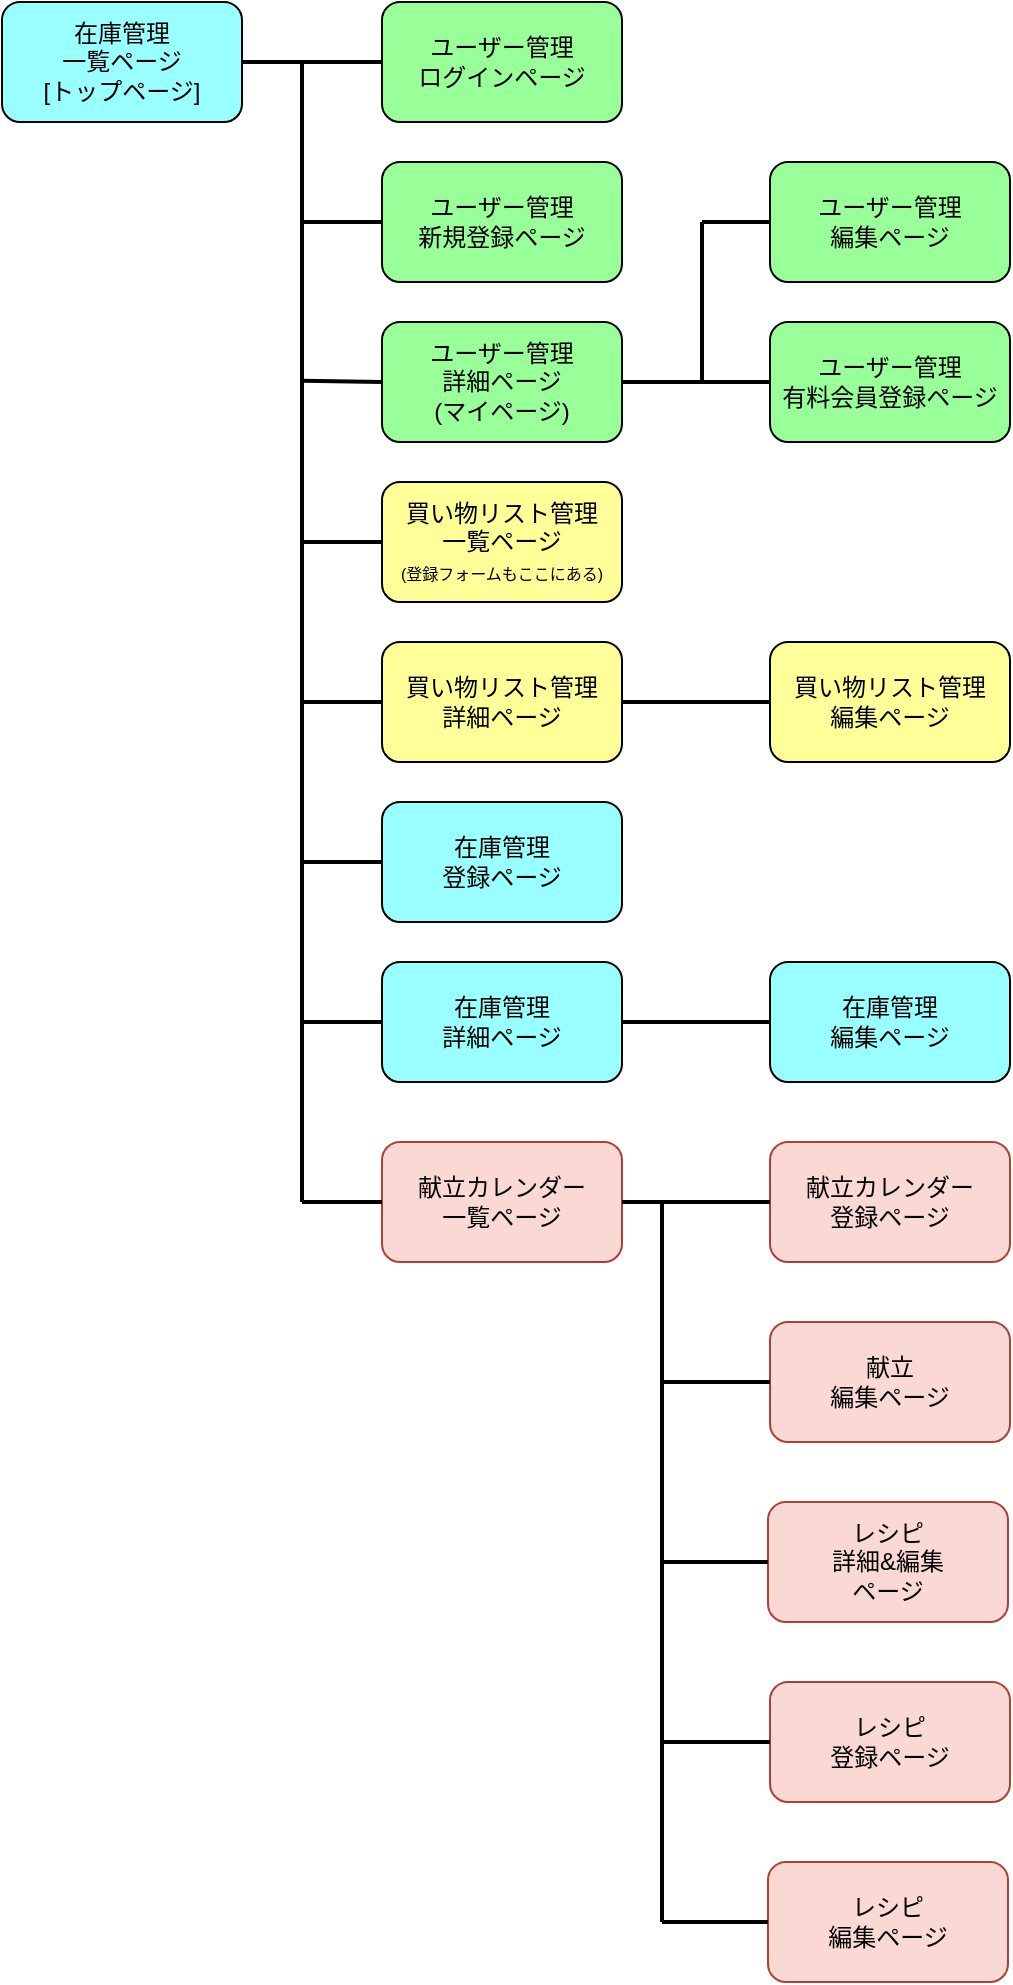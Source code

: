 <mxfile>
    <diagram id="yXyanEjmROGWD-xDLfKi" name="案1">
        <mxGraphModel dx="385" dy="220" grid="1" gridSize="10" guides="1" tooltips="1" connect="1" arrows="1" fold="1" page="1" pageScale="1" pageWidth="827" pageHeight="1169" math="0" shadow="0">
            <root>
                <mxCell id="0"/>
                <mxCell id="1" parent="0"/>
                <mxCell id="27" value="在庫管理&lt;br&gt;一覧ページ&lt;br&gt;[トップページ]" style="rounded=1;whiteSpace=wrap;html=1;fillColor=#99FFFF;labelBackgroundColor=none;fontColor=#000000;" parent="1" vertex="1">
                    <mxGeometry x="30" y="60" width="120" height="60" as="geometry"/>
                </mxCell>
                <mxCell id="28" value="" style="endArrow=none;html=1;fontColor=#000000;fontSize=14;strokeWidth=2;exitX=1;exitY=0.5;exitDx=0;exitDy=0;entryX=0;entryY=0.5;entryDx=0;entryDy=0;" parent="1" source="27" target="29" edge="1">
                    <mxGeometry width="50" height="50" relative="1" as="geometry">
                        <mxPoint x="65" y="370" as="sourcePoint"/>
                        <mxPoint x="210" y="90" as="targetPoint"/>
                    </mxGeometry>
                </mxCell>
                <mxCell id="29" value="ユーザー管理&lt;br&gt;ログインページ" style="rounded=1;whiteSpace=wrap;html=1;fillColor=#99FF99;labelBackgroundColor=none;fontColor=#000000;" parent="1" vertex="1">
                    <mxGeometry x="220" y="60" width="120" height="60" as="geometry"/>
                </mxCell>
                <mxCell id="33" value="在庫管理&lt;br&gt;登録ページ" style="rounded=1;whiteSpace=wrap;html=1;fillColor=#99FFFF;labelBackgroundColor=none;fontColor=#000000;" parent="1" vertex="1">
                    <mxGeometry x="220" y="460" width="120" height="60" as="geometry"/>
                </mxCell>
                <mxCell id="105" value="ユーザー管理&lt;br&gt;新規登録ページ" style="rounded=1;whiteSpace=wrap;html=1;fillColor=#99FF99;labelBackgroundColor=none;fontColor=#000000;" parent="1" vertex="1">
                    <mxGeometry x="220" y="140" width="120" height="60" as="geometry"/>
                </mxCell>
                <mxCell id="106" value="ユーザー管理&lt;br&gt;詳細ページ&lt;br&gt;(マイページ)" style="rounded=1;whiteSpace=wrap;html=1;fillColor=#99FF99;labelBackgroundColor=none;fontColor=#000000;" parent="1" vertex="1">
                    <mxGeometry x="220" y="220" width="120" height="60" as="geometry"/>
                </mxCell>
                <mxCell id="108" value="" style="endArrow=none;html=1;fontColor=#000000;fontSize=14;strokeWidth=2;" parent="1" edge="1">
                    <mxGeometry width="50" height="50" relative="1" as="geometry">
                        <mxPoint x="180" y="660" as="sourcePoint"/>
                        <mxPoint x="180" y="90" as="targetPoint"/>
                    </mxGeometry>
                </mxCell>
                <mxCell id="109" value="" style="endArrow=none;html=1;fontColor=#000000;fontSize=14;strokeWidth=2;exitX=0;exitY=0.5;exitDx=0;exitDy=0;" parent="1" source="105" edge="1">
                    <mxGeometry width="50" height="50" relative="1" as="geometry">
                        <mxPoint x="210" y="170" as="sourcePoint"/>
                        <mxPoint x="180" y="170" as="targetPoint"/>
                    </mxGeometry>
                </mxCell>
                <mxCell id="110" value="" style="endArrow=none;html=1;fontColor=#000000;fontSize=14;strokeWidth=2;exitX=0;exitY=0.5;exitDx=0;exitDy=0;" parent="1" source="106" edge="1">
                    <mxGeometry width="50" height="50" relative="1" as="geometry">
                        <mxPoint x="210" y="249" as="sourcePoint"/>
                        <mxPoint x="180" y="249.41" as="targetPoint"/>
                    </mxGeometry>
                </mxCell>
                <mxCell id="117" value="" style="endArrow=none;html=1;fontColor=#000000;fontSize=14;strokeWidth=2;exitX=0;exitY=0.5;exitDx=0;exitDy=0;" parent="1" source="178" edge="1">
                    <mxGeometry width="50" height="50" relative="1" as="geometry">
                        <mxPoint x="200" y="410" as="sourcePoint"/>
                        <mxPoint x="180" y="330" as="targetPoint"/>
                    </mxGeometry>
                </mxCell>
                <mxCell id="118" value="在庫管理&lt;br&gt;詳細ページ" style="rounded=1;whiteSpace=wrap;html=1;fillColor=#99FFFF;labelBackgroundColor=none;fontColor=#000000;" parent="1" vertex="1">
                    <mxGeometry x="220" y="540" width="120" height="60" as="geometry"/>
                </mxCell>
                <mxCell id="119" value="在庫管理&lt;br&gt;編集ページ" style="rounded=1;whiteSpace=wrap;html=1;fillColor=#99FFFF;labelBackgroundColor=none;fontColor=#000000;" parent="1" vertex="1">
                    <mxGeometry x="414" y="540" width="120" height="60" as="geometry"/>
                </mxCell>
                <mxCell id="120" value="" style="endArrow=none;html=1;fontColor=#000000;fontSize=14;strokeWidth=2;entryX=1;entryY=0.5;entryDx=0;entryDy=0;exitX=0;exitY=0.5;exitDx=0;exitDy=0;" parent="1" source="119" target="118" edge="1">
                    <mxGeometry width="50" height="50" relative="1" as="geometry">
                        <mxPoint x="420" y="570" as="sourcePoint"/>
                        <mxPoint x="370" y="569.29" as="targetPoint"/>
                    </mxGeometry>
                </mxCell>
                <mxCell id="123" value="ユーザー管理&lt;br&gt;有料会員登録ページ" style="rounded=1;whiteSpace=wrap;html=1;fillColor=#99FF99;labelBackgroundColor=none;fontColor=#000000;" parent="1" vertex="1">
                    <mxGeometry x="414" y="220" width="120" height="60" as="geometry"/>
                </mxCell>
                <mxCell id="124" value="" style="endArrow=none;html=1;fontColor=#000000;fontSize=14;strokeWidth=2;exitX=0;exitY=0.5;exitDx=0;exitDy=0;entryX=1;entryY=0.5;entryDx=0;entryDy=0;" parent="1" source="123" target="106" edge="1">
                    <mxGeometry width="50" height="50" relative="1" as="geometry">
                        <mxPoint x="490" y="420" as="sourcePoint"/>
                        <mxPoint x="350" y="419.29" as="targetPoint"/>
                    </mxGeometry>
                </mxCell>
                <mxCell id="178" value="買い物リスト管理&lt;br&gt;一覧ページ&lt;br&gt;&lt;font style=&quot;font-size: 8px;&quot;&gt;(登録フォームもここにある)&lt;/font&gt;" style="rounded=1;whiteSpace=wrap;html=1;fillColor=#FFFF99;labelBackgroundColor=none;fontColor=#000000;" parent="1" vertex="1">
                    <mxGeometry x="220" y="300" width="120" height="60" as="geometry"/>
                </mxCell>
                <mxCell id="179" value="買い物リスト管理&lt;br&gt;詳細ページ" style="rounded=1;whiteSpace=wrap;html=1;fillColor=#FFFF99;labelBackgroundColor=none;fontColor=#000000;" parent="1" vertex="1">
                    <mxGeometry x="220" y="380" width="120" height="60" as="geometry"/>
                </mxCell>
                <mxCell id="185" value="" style="endArrow=none;html=1;fontColor=#000000;fontSize=14;strokeWidth=2;exitX=0;exitY=0.5;exitDx=0;exitDy=0;" parent="1" source="179" edge="1">
                    <mxGeometry width="50" height="50" relative="1" as="geometry">
                        <mxPoint x="210" y="490" as="sourcePoint"/>
                        <mxPoint x="180" y="410" as="targetPoint"/>
                    </mxGeometry>
                </mxCell>
                <mxCell id="188" value="" style="endArrow=none;html=1;fontColor=#000000;fontSize=14;strokeWidth=2;exitX=0;exitY=0.5;exitDx=0;exitDy=0;" parent="1" source="33" edge="1">
                    <mxGeometry width="50" height="50" relative="1" as="geometry">
                        <mxPoint x="210" y="570" as="sourcePoint"/>
                        <mxPoint x="180" y="490" as="targetPoint"/>
                    </mxGeometry>
                </mxCell>
                <mxCell id="193" value="" style="endArrow=none;html=1;fontColor=#000000;fontSize=14;strokeWidth=2;exitX=0;exitY=0.5;exitDx=0;exitDy=0;" parent="1" source="118" edge="1">
                    <mxGeometry width="50" height="50" relative="1" as="geometry">
                        <mxPoint x="210" y="640" as="sourcePoint"/>
                        <mxPoint x="180" y="570" as="targetPoint"/>
                    </mxGeometry>
                </mxCell>
                <mxCell id="202" value="ユーザー管理&lt;br&gt;編集ページ" style="rounded=1;whiteSpace=wrap;html=1;fillColor=#99FF99;labelBackgroundColor=none;fontColor=#000000;" parent="1" vertex="1">
                    <mxGeometry x="414" y="140" width="120" height="60" as="geometry"/>
                </mxCell>
                <mxCell id="203" value="" style="endArrow=none;html=1;fontColor=#000000;fontSize=14;strokeWidth=2;" parent="1" edge="1">
                    <mxGeometry width="50" height="50" relative="1" as="geometry">
                        <mxPoint x="380" y="170" as="sourcePoint"/>
                        <mxPoint x="380" y="250" as="targetPoint"/>
                    </mxGeometry>
                </mxCell>
                <mxCell id="204" value="" style="endArrow=none;html=1;fontColor=#000000;fontSize=14;strokeWidth=2;entryX=0;entryY=0.5;entryDx=0;entryDy=0;" parent="1" target="202" edge="1">
                    <mxGeometry width="50" height="50" relative="1" as="geometry">
                        <mxPoint x="380" y="170" as="sourcePoint"/>
                        <mxPoint x="410" y="170" as="targetPoint"/>
                    </mxGeometry>
                </mxCell>
                <mxCell id="207" value="買い物リスト管理&lt;br&gt;編集ページ" style="rounded=1;whiteSpace=wrap;html=1;fillColor=#FFFF99;labelBackgroundColor=none;fontColor=#000000;" parent="1" vertex="1">
                    <mxGeometry x="414" y="380" width="120" height="60" as="geometry"/>
                </mxCell>
                <mxCell id="208" value="" style="endArrow=none;html=1;fontColor=#000000;fontSize=14;strokeWidth=2;entryX=1;entryY=0.5;entryDx=0;entryDy=0;exitX=0;exitY=0.5;exitDx=0;exitDy=0;" parent="1" source="207" target="179" edge="1">
                    <mxGeometry width="50" height="50" relative="1" as="geometry">
                        <mxPoint x="420" y="410" as="sourcePoint"/>
                        <mxPoint x="344" y="60" as="targetPoint"/>
                    </mxGeometry>
                </mxCell>
                <mxCell id="210" value="献立カレンダー&lt;br&gt;一覧ページ" style="rounded=1;whiteSpace=wrap;html=1;fillColor=#fad9d5;labelBackgroundColor=none;strokeColor=#ae4132;fontColor=#000000;" vertex="1" parent="1">
                    <mxGeometry x="220" y="630" width="120" height="60" as="geometry"/>
                </mxCell>
                <mxCell id="211" value="" style="endArrow=none;html=1;fontColor=#000000;fontSize=14;strokeWidth=2;exitX=0;exitY=0.5;exitDx=0;exitDy=0;" edge="1" parent="1" source="210">
                    <mxGeometry width="50" height="50" relative="1" as="geometry">
                        <mxPoint x="230" y="580" as="sourcePoint"/>
                        <mxPoint x="180" y="660" as="targetPoint"/>
                    </mxGeometry>
                </mxCell>
                <mxCell id="212" value="レシピ&lt;br&gt;登録ページ" style="rounded=1;whiteSpace=wrap;html=1;fillColor=#fad9d5;labelBackgroundColor=none;strokeColor=#ae4132;fontColor=#000000;" vertex="1" parent="1">
                    <mxGeometry x="414" y="900" width="120" height="60" as="geometry"/>
                </mxCell>
                <mxCell id="214" value="献立カレンダー&lt;br&gt;登録ページ" style="rounded=1;whiteSpace=wrap;html=1;fillColor=#fad9d5;labelBackgroundColor=none;strokeColor=#ae4132;fontColor=#000000;" vertex="1" parent="1">
                    <mxGeometry x="414" y="630" width="120" height="60" as="geometry"/>
                </mxCell>
                <mxCell id="215" value="" style="endArrow=none;html=1;fontColor=#000000;fontSize=14;strokeWidth=2;exitX=0;exitY=0.5;exitDx=0;exitDy=0;entryX=1;entryY=0.5;entryDx=0;entryDy=0;" edge="1" parent="1" source="214" target="210">
                    <mxGeometry width="50" height="50" relative="1" as="geometry">
                        <mxPoint x="450.0" y="580" as="sourcePoint"/>
                        <mxPoint x="380" y="670" as="targetPoint"/>
                    </mxGeometry>
                </mxCell>
                <mxCell id="216" value="献立&lt;br&gt;編集ページ" style="rounded=1;whiteSpace=wrap;html=1;fillColor=#fad9d5;labelBackgroundColor=none;strokeColor=#ae4132;fontColor=#000000;" vertex="1" parent="1">
                    <mxGeometry x="414" y="720" width="120" height="60" as="geometry"/>
                </mxCell>
                <mxCell id="219" value="レシピ&lt;br&gt;編集ページ" style="rounded=1;whiteSpace=wrap;html=1;fillColor=#fad9d5;labelBackgroundColor=none;strokeColor=#ae4132;fontColor=#000000;" vertex="1" parent="1">
                    <mxGeometry x="413" y="990" width="120" height="60" as="geometry"/>
                </mxCell>
                <mxCell id="223" value="" style="endArrow=none;html=1;fontColor=#000000;fontSize=14;strokeWidth=2;" edge="1" parent="1">
                    <mxGeometry width="50" height="50" relative="1" as="geometry">
                        <mxPoint x="360" y="1020" as="sourcePoint"/>
                        <mxPoint x="360" y="660" as="targetPoint"/>
                    </mxGeometry>
                </mxCell>
                <mxCell id="224" value="レシピ&lt;br&gt;詳細&amp;amp;編集&lt;br&gt;ページ" style="rounded=1;whiteSpace=wrap;html=1;fillColor=#fad9d5;labelBackgroundColor=none;strokeColor=#ae4132;fontColor=#000000;" vertex="1" parent="1">
                    <mxGeometry x="413" y="810" width="120" height="60" as="geometry"/>
                </mxCell>
                <mxCell id="226" value="" style="endArrow=none;html=1;fontColor=#000000;fontSize=14;strokeWidth=2;exitX=0;exitY=0.5;exitDx=0;exitDy=0;" edge="1" parent="1" source="216">
                    <mxGeometry width="50" height="50" relative="1" as="geometry">
                        <mxPoint x="400" y="750" as="sourcePoint"/>
                        <mxPoint x="360" y="750" as="targetPoint"/>
                    </mxGeometry>
                </mxCell>
                <mxCell id="227" value="" style="endArrow=none;html=1;fontColor=#000000;fontSize=14;strokeWidth=2;exitX=0;exitY=0.5;exitDx=0;exitDy=0;" edge="1" parent="1" source="224">
                    <mxGeometry width="50" height="50" relative="1" as="geometry">
                        <mxPoint x="424" y="760" as="sourcePoint"/>
                        <mxPoint x="360" y="840" as="targetPoint"/>
                    </mxGeometry>
                </mxCell>
                <mxCell id="228" value="" style="endArrow=none;html=1;fontColor=#000000;fontSize=14;strokeWidth=2;exitX=0;exitY=0.5;exitDx=0;exitDy=0;" edge="1" parent="1" source="212">
                    <mxGeometry width="50" height="50" relative="1" as="geometry">
                        <mxPoint x="423.0" y="850" as="sourcePoint"/>
                        <mxPoint x="360" y="930" as="targetPoint"/>
                    </mxGeometry>
                </mxCell>
                <mxCell id="229" value="" style="endArrow=none;html=1;fontColor=#000000;fontSize=14;strokeWidth=2;exitX=0;exitY=0.5;exitDx=0;exitDy=0;" edge="1" parent="1" source="219">
                    <mxGeometry width="50" height="50" relative="1" as="geometry">
                        <mxPoint x="424" y="940" as="sourcePoint"/>
                        <mxPoint x="360" y="1020" as="targetPoint"/>
                    </mxGeometry>
                </mxCell>
            </root>
        </mxGraphModel>
    </diagram>
    <diagram name="案2" id="NAg3r_xHHCHW5FPxy0ph">
        <mxGraphModel dx="700" dy="597" grid="1" gridSize="10" guides="1" tooltips="1" connect="1" arrows="1" fold="1" page="1" pageScale="1" pageWidth="827" pageHeight="1169" math="0" shadow="0">
            <root>
                <mxCell id="Esnw6RjFTsEIO_SMDanT-0"/>
                <mxCell id="Esnw6RjFTsEIO_SMDanT-1" parent="Esnw6RjFTsEIO_SMDanT-0"/>
                <mxCell id="Esnw6RjFTsEIO_SMDanT-2" value="在庫リスト管理&lt;br&gt;一覧ページ&lt;br&gt;[トップページ]" style="rounded=1;whiteSpace=wrap;html=1;fillColor=#99FFFF;labelBackgroundColor=none;fontColor=#000000;" vertex="1" parent="Esnw6RjFTsEIO_SMDanT-1">
                    <mxGeometry x="30" y="60" width="120" height="60" as="geometry"/>
                </mxCell>
                <mxCell id="Esnw6RjFTsEIO_SMDanT-3" value="" style="endArrow=none;html=1;fontColor=#000000;fontSize=14;strokeWidth=2;exitX=1;exitY=0.5;exitDx=0;exitDy=0;entryX=0;entryY=0.5;entryDx=0;entryDy=0;" edge="1" parent="Esnw6RjFTsEIO_SMDanT-1" source="Esnw6RjFTsEIO_SMDanT-2" target="Esnw6RjFTsEIO_SMDanT-4">
                    <mxGeometry width="50" height="50" relative="1" as="geometry">
                        <mxPoint x="65" y="370" as="sourcePoint"/>
                        <mxPoint x="210" y="90" as="targetPoint"/>
                    </mxGeometry>
                </mxCell>
                <mxCell id="Esnw6RjFTsEIO_SMDanT-4" value="ユーザー管理&lt;br&gt;ログインページ" style="rounded=1;whiteSpace=wrap;html=1;fillColor=#99FF99;labelBackgroundColor=none;fontColor=#000000;" vertex="1" parent="Esnw6RjFTsEIO_SMDanT-1">
                    <mxGeometry x="220" y="60" width="120" height="60" as="geometry"/>
                </mxCell>
                <mxCell id="Esnw6RjFTsEIO_SMDanT-5" value="在庫管理&lt;br&gt;登録ページ&lt;br&gt;&lt;font style=&quot;font-size: 10px;&quot;&gt;(ポップアップフォーム)&lt;/font&gt;" style="rounded=1;whiteSpace=wrap;html=1;fillColor=#99FFFF;labelBackgroundColor=none;fontColor=#000000;" vertex="1" parent="Esnw6RjFTsEIO_SMDanT-1">
                    <mxGeometry x="220" y="320" width="120" height="60" as="geometry"/>
                </mxCell>
                <mxCell id="Esnw6RjFTsEIO_SMDanT-6" value="ユーザー管理&lt;br&gt;新規登録ページ" style="rounded=1;whiteSpace=wrap;html=1;fillColor=#99FF99;labelBackgroundColor=none;fontColor=#000000;" vertex="1" parent="Esnw6RjFTsEIO_SMDanT-1">
                    <mxGeometry x="220" y="140" width="120" height="60" as="geometry"/>
                </mxCell>
                <mxCell id="Esnw6RjFTsEIO_SMDanT-7" value="ユーザー管理&lt;br&gt;詳細ページ&lt;br&gt;(マイページ)" style="rounded=1;whiteSpace=wrap;html=1;fillColor=#99FF99;labelBackgroundColor=none;fontColor=#000000;" vertex="1" parent="Esnw6RjFTsEIO_SMDanT-1">
                    <mxGeometry x="220" y="220" width="120" height="60" as="geometry"/>
                </mxCell>
                <mxCell id="Esnw6RjFTsEIO_SMDanT-8" value="" style="endArrow=none;html=1;fontColor=#000000;fontSize=14;strokeWidth=2;" edge="1" parent="Esnw6RjFTsEIO_SMDanT-1">
                    <mxGeometry width="50" height="50" relative="1" as="geometry">
                        <mxPoint x="180" y="650" as="sourcePoint"/>
                        <mxPoint x="180" y="90" as="targetPoint"/>
                    </mxGeometry>
                </mxCell>
                <mxCell id="Esnw6RjFTsEIO_SMDanT-9" value="" style="endArrow=none;html=1;fontColor=#000000;fontSize=14;strokeWidth=2;exitX=0;exitY=0.5;exitDx=0;exitDy=0;" edge="1" parent="Esnw6RjFTsEIO_SMDanT-1" source="Esnw6RjFTsEIO_SMDanT-6">
                    <mxGeometry width="50" height="50" relative="1" as="geometry">
                        <mxPoint x="210" y="170" as="sourcePoint"/>
                        <mxPoint x="180" y="170" as="targetPoint"/>
                    </mxGeometry>
                </mxCell>
                <mxCell id="Esnw6RjFTsEIO_SMDanT-10" value="" style="endArrow=none;html=1;fontColor=#000000;fontSize=14;strokeWidth=2;exitX=0;exitY=0.5;exitDx=0;exitDy=0;" edge="1" parent="Esnw6RjFTsEIO_SMDanT-1" source="Esnw6RjFTsEIO_SMDanT-7">
                    <mxGeometry width="50" height="50" relative="1" as="geometry">
                        <mxPoint x="210" y="249" as="sourcePoint"/>
                        <mxPoint x="180" y="249.41" as="targetPoint"/>
                    </mxGeometry>
                </mxCell>
                <mxCell id="Esnw6RjFTsEIO_SMDanT-11" value="" style="endArrow=none;html=1;fontColor=#000000;fontSize=14;strokeWidth=2;exitX=0;exitY=0.5;exitDx=0;exitDy=0;" edge="1" parent="Esnw6RjFTsEIO_SMDanT-1" source="Esnw6RjFTsEIO_SMDanT-17">
                    <mxGeometry width="50" height="50" relative="1" as="geometry">
                        <mxPoint x="200" y="510" as="sourcePoint"/>
                        <mxPoint x="180" y="510" as="targetPoint"/>
                    </mxGeometry>
                </mxCell>
                <mxCell id="Esnw6RjFTsEIO_SMDanT-12" value="在庫管理&lt;br&gt;詳細ページ&lt;br&gt;&lt;span style=&quot;font-size: 10px;&quot;&gt;(ポップアップフォーム)&lt;/span&gt;" style="rounded=1;whiteSpace=wrap;html=1;fillColor=#99FFFF;labelBackgroundColor=none;fontColor=#000000;" vertex="1" parent="Esnw6RjFTsEIO_SMDanT-1">
                    <mxGeometry x="220" y="400" width="120" height="60" as="geometry"/>
                </mxCell>
                <mxCell id="Esnw6RjFTsEIO_SMDanT-13" value="在庫管理&lt;br&gt;編集ページ&lt;br&gt;&lt;span style=&quot;font-size: 10px;&quot;&gt;(ポップアップフォーム)&lt;/span&gt;" style="rounded=1;whiteSpace=wrap;html=1;fillColor=#99FFFF;labelBackgroundColor=none;fontColor=#000000;" vertex="1" parent="Esnw6RjFTsEIO_SMDanT-1">
                    <mxGeometry x="441" y="400" width="120" height="60" as="geometry"/>
                </mxCell>
                <mxCell id="Esnw6RjFTsEIO_SMDanT-14" value="" style="endArrow=none;html=1;fontColor=#000000;fontSize=14;strokeWidth=2;exitX=0;exitY=0.5;exitDx=0;exitDy=0;entryX=1;entryY=0.5;entryDx=0;entryDy=0;" edge="1" parent="Esnw6RjFTsEIO_SMDanT-1" source="Esnw6RjFTsEIO_SMDanT-13" target="Esnw6RjFTsEIO_SMDanT-12">
                    <mxGeometry width="50" height="50" relative="1" as="geometry">
                        <mxPoint x="410" y="429.29" as="sourcePoint"/>
                        <mxPoint x="370" y="429.29" as="targetPoint"/>
                    </mxGeometry>
                </mxCell>
                <mxCell id="Esnw6RjFTsEIO_SMDanT-15" value="ユーザー管理&lt;br&gt;有料会員登録ページ" style="rounded=1;whiteSpace=wrap;html=1;fillColor=#99FF99;labelBackgroundColor=none;fontColor=#000000;" vertex="1" parent="Esnw6RjFTsEIO_SMDanT-1">
                    <mxGeometry x="440" y="220" width="120" height="60" as="geometry"/>
                </mxCell>
                <mxCell id="Esnw6RjFTsEIO_SMDanT-16" value="" style="endArrow=none;html=1;fontColor=#000000;fontSize=14;strokeWidth=2;exitX=0;exitY=0.5;exitDx=0;exitDy=0;entryX=1;entryY=0.5;entryDx=0;entryDy=0;" edge="1" parent="Esnw6RjFTsEIO_SMDanT-1" source="Esnw6RjFTsEIO_SMDanT-15" target="Esnw6RjFTsEIO_SMDanT-7">
                    <mxGeometry width="50" height="50" relative="1" as="geometry">
                        <mxPoint x="490" y="420" as="sourcePoint"/>
                        <mxPoint x="350" y="419.29" as="targetPoint"/>
                    </mxGeometry>
                </mxCell>
                <mxCell id="Esnw6RjFTsEIO_SMDanT-17" value="買い物リスト管理&lt;br&gt;一覧ページ" style="rounded=1;whiteSpace=wrap;html=1;fillColor=#FFFF99;labelBackgroundColor=none;fontColor=#000000;" vertex="1" parent="Esnw6RjFTsEIO_SMDanT-1">
                    <mxGeometry x="220" y="480" width="120" height="60" as="geometry"/>
                </mxCell>
                <mxCell id="Esnw6RjFTsEIO_SMDanT-18" value="買い物リスト管理&lt;br&gt;詳細ページ" style="rounded=1;whiteSpace=wrap;html=1;fillColor=#FFFF99;labelBackgroundColor=none;fontColor=#000000;" vertex="1" parent="Esnw6RjFTsEIO_SMDanT-1">
                    <mxGeometry x="220" y="560" width="120" height="60" as="geometry"/>
                </mxCell>
                <mxCell id="Esnw6RjFTsEIO_SMDanT-19" value="" style="endArrow=none;html=1;fontColor=#000000;fontSize=14;strokeWidth=2;exitX=0;exitY=0.5;exitDx=0;exitDy=0;" edge="1" parent="Esnw6RjFTsEIO_SMDanT-1" source="Esnw6RjFTsEIO_SMDanT-18">
                    <mxGeometry width="50" height="50" relative="1" as="geometry">
                        <mxPoint x="210" y="590" as="sourcePoint"/>
                        <mxPoint x="180" y="590.0" as="targetPoint"/>
                    </mxGeometry>
                </mxCell>
                <mxCell id="Esnw6RjFTsEIO_SMDanT-20" value="" style="endArrow=none;html=1;fontColor=#000000;fontSize=14;strokeWidth=2;exitX=0;exitY=0.5;exitDx=0;exitDy=0;" edge="1" parent="Esnw6RjFTsEIO_SMDanT-1" source="Esnw6RjFTsEIO_SMDanT-5">
                    <mxGeometry width="50" height="50" relative="1" as="geometry">
                        <mxPoint x="210" y="350" as="sourcePoint"/>
                        <mxPoint x="180" y="350" as="targetPoint"/>
                    </mxGeometry>
                </mxCell>
                <mxCell id="Esnw6RjFTsEIO_SMDanT-22" value="ユーザー管理&lt;br&gt;編集ページ" style="rounded=1;whiteSpace=wrap;html=1;fillColor=#99FF99;labelBackgroundColor=none;fontColor=#000000;" vertex="1" parent="Esnw6RjFTsEIO_SMDanT-1">
                    <mxGeometry x="440" y="140" width="120" height="60" as="geometry"/>
                </mxCell>
                <mxCell id="Esnw6RjFTsEIO_SMDanT-23" value="" style="endArrow=none;html=1;fontColor=#000000;fontSize=14;strokeWidth=2;" edge="1" parent="Esnw6RjFTsEIO_SMDanT-1">
                    <mxGeometry width="50" height="50" relative="1" as="geometry">
                        <mxPoint x="380" y="170" as="sourcePoint"/>
                        <mxPoint x="380" y="250" as="targetPoint"/>
                    </mxGeometry>
                </mxCell>
                <mxCell id="Esnw6RjFTsEIO_SMDanT-24" value="" style="endArrow=none;html=1;fontColor=#000000;fontSize=14;strokeWidth=2;entryX=0;entryY=0.5;entryDx=0;entryDy=0;" edge="1" parent="Esnw6RjFTsEIO_SMDanT-1" target="Esnw6RjFTsEIO_SMDanT-22">
                    <mxGeometry width="50" height="50" relative="1" as="geometry">
                        <mxPoint x="380" y="170" as="sourcePoint"/>
                        <mxPoint x="410" y="170" as="targetPoint"/>
                    </mxGeometry>
                </mxCell>
                <mxCell id="Esnw6RjFTsEIO_SMDanT-25" value="買い物リスト管理&lt;br&gt;編集ページ" style="rounded=1;whiteSpace=wrap;html=1;fillColor=#FFFF99;labelBackgroundColor=none;fontColor=#000000;" vertex="1" parent="Esnw6RjFTsEIO_SMDanT-1">
                    <mxGeometry x="440" y="560" width="120" height="60" as="geometry"/>
                </mxCell>
                <mxCell id="Esnw6RjFTsEIO_SMDanT-26" value="" style="endArrow=none;html=1;fontColor=#000000;fontSize=14;strokeWidth=2;exitX=0;exitY=0.5;exitDx=0;exitDy=0;entryX=1;entryY=0.5;entryDx=0;entryDy=0;" edge="1" parent="Esnw6RjFTsEIO_SMDanT-1" source="Esnw6RjFTsEIO_SMDanT-25" target="Esnw6RjFTsEIO_SMDanT-18">
                    <mxGeometry width="50" height="50" relative="1" as="geometry">
                        <mxPoint x="484" y="240.71" as="sourcePoint"/>
                        <mxPoint x="344" y="240" as="targetPoint"/>
                    </mxGeometry>
                </mxCell>
                <mxCell id="BxohRYrKv2SNpuw7cytL-0" value="" style="endArrow=none;html=1;fontColor=#000000;fontSize=14;strokeWidth=2;exitX=0;exitY=0.5;exitDx=0;exitDy=0;" edge="1" parent="Esnw6RjFTsEIO_SMDanT-1" source="Esnw6RjFTsEIO_SMDanT-12">
                    <mxGeometry width="50" height="50" relative="1" as="geometry">
                        <mxPoint x="230" y="360" as="sourcePoint"/>
                        <mxPoint x="180" y="430" as="targetPoint"/>
                    </mxGeometry>
                </mxCell>
            </root>
        </mxGraphModel>
    </diagram>
</mxfile>